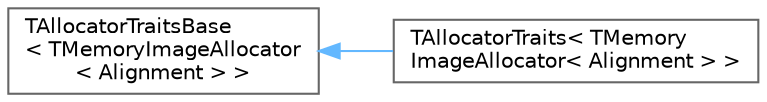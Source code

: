 digraph "Graphical Class Hierarchy"
{
 // INTERACTIVE_SVG=YES
 // LATEX_PDF_SIZE
  bgcolor="transparent";
  edge [fontname=Helvetica,fontsize=10,labelfontname=Helvetica,labelfontsize=10];
  node [fontname=Helvetica,fontsize=10,shape=box,height=0.2,width=0.4];
  rankdir="LR";
  Node0 [id="Node000000",label="TAllocatorTraitsBase\l\< TMemoryImageAllocator\l\< Alignment \> \>",height=0.2,width=0.4,color="grey40", fillcolor="white", style="filled",URL="$db/d23/structTAllocatorTraitsBase.html",tooltip=" "];
  Node0 -> Node1 [id="edge6093_Node000000_Node000001",dir="back",color="steelblue1",style="solid",tooltip=" "];
  Node1 [id="Node000001",label="TAllocatorTraits\< TMemory\lImageAllocator\< Alignment \> \>",height=0.2,width=0.4,color="grey40", fillcolor="white", style="filled",URL="$d7/d2e/structTAllocatorTraits_3_01TMemoryImageAllocator_3_01Alignment_01_4_01_4.html",tooltip=" "];
}
